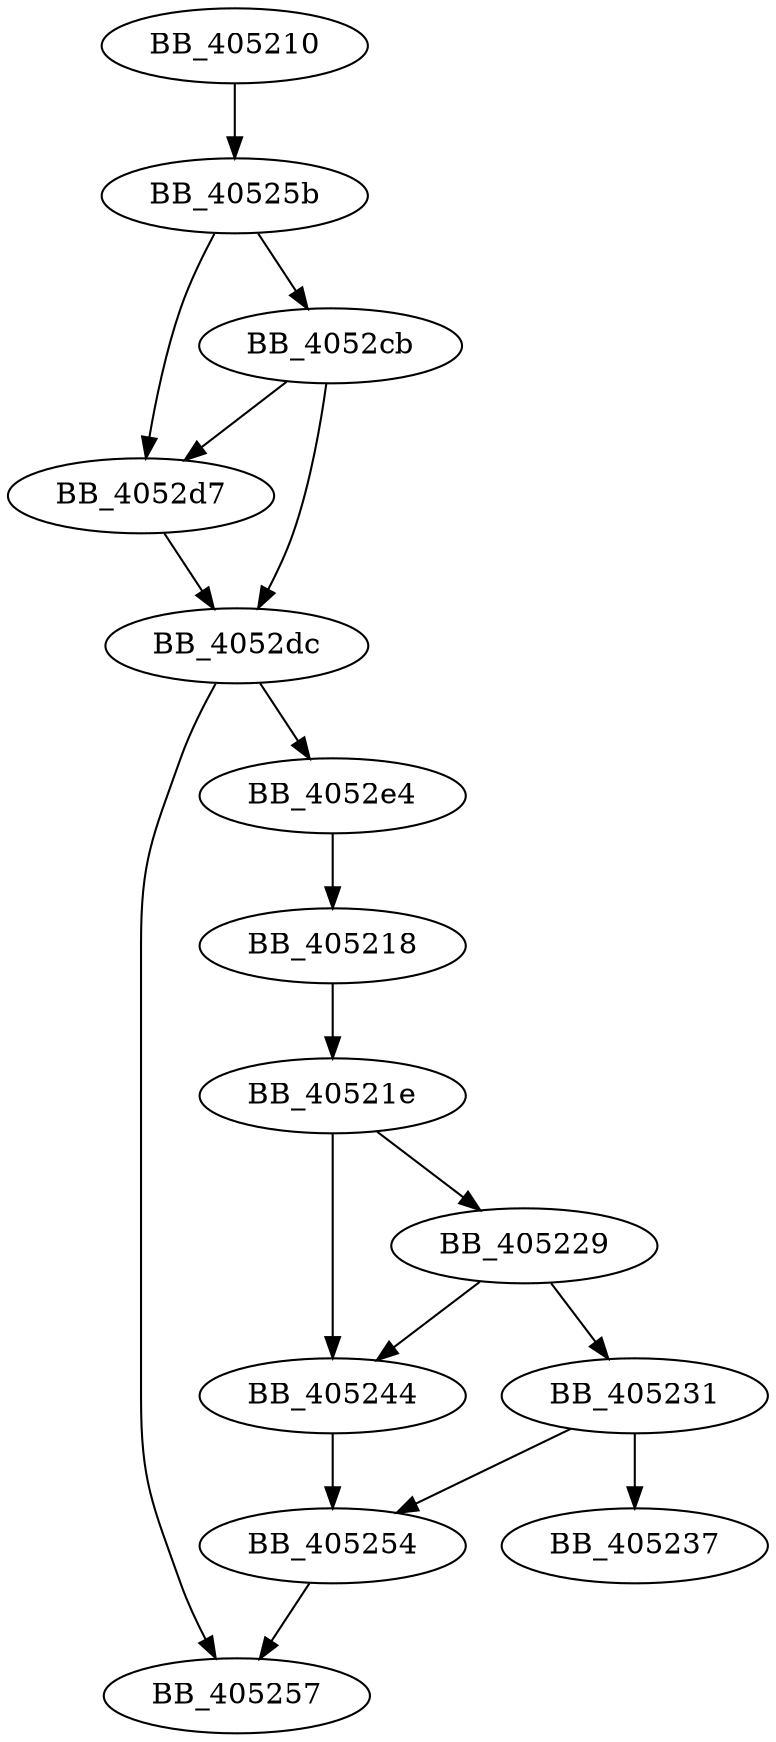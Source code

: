 DiGraph sub_405210{
BB_405210->BB_40525b
BB_405218->BB_40521e
BB_40521e->BB_405229
BB_40521e->BB_405244
BB_405229->BB_405231
BB_405229->BB_405244
BB_405231->BB_405237
BB_405231->BB_405254
BB_405244->BB_405254
BB_405254->BB_405257
BB_40525b->BB_4052cb
BB_40525b->BB_4052d7
BB_4052cb->BB_4052d7
BB_4052cb->BB_4052dc
BB_4052d7->BB_4052dc
BB_4052dc->BB_405257
BB_4052dc->BB_4052e4
BB_4052e4->BB_405218
}
